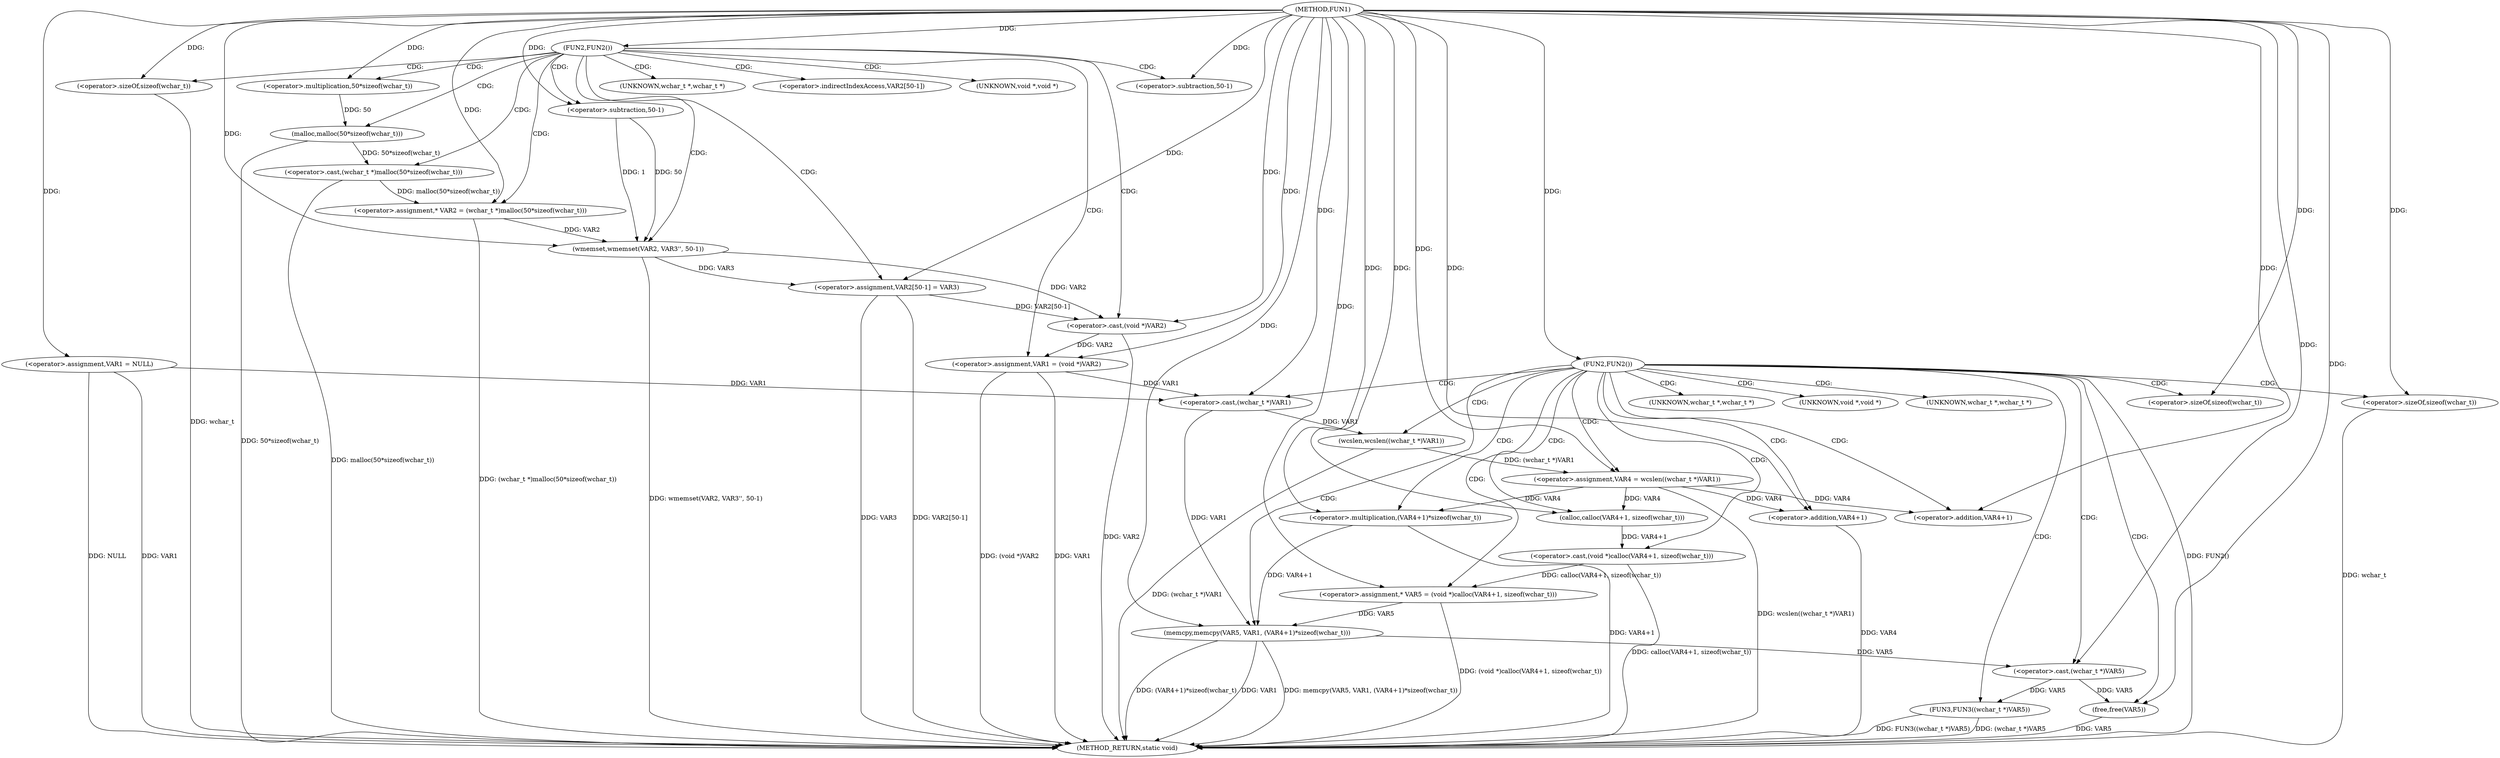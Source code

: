 digraph FUN1 {  
"1000100" [label = "(METHOD,FUN1)" ]
"1000175" [label = "(METHOD_RETURN,static void)" ]
"1000103" [label = "(<operator>.assignment,VAR1 = NULL)" ]
"1000107" [label = "(FUN2,FUN2())" ]
"1000111" [label = "(<operator>.assignment,* VAR2 = (wchar_t *)malloc(50*sizeof(wchar_t)))" ]
"1000113" [label = "(<operator>.cast,(wchar_t *)malloc(50*sizeof(wchar_t)))" ]
"1000115" [label = "(malloc,malloc(50*sizeof(wchar_t)))" ]
"1000116" [label = "(<operator>.multiplication,50*sizeof(wchar_t))" ]
"1000118" [label = "(<operator>.sizeOf,sizeof(wchar_t))" ]
"1000120" [label = "(wmemset,wmemset(VAR2, VAR3'', 50-1))" ]
"1000123" [label = "(<operator>.subtraction,50-1)" ]
"1000126" [label = "(<operator>.assignment,VAR2[50-1] = VAR3)" ]
"1000129" [label = "(<operator>.subtraction,50-1)" ]
"1000133" [label = "(<operator>.assignment,VAR1 = (void *)VAR2)" ]
"1000135" [label = "(<operator>.cast,(void *)VAR2)" ]
"1000139" [label = "(FUN2,FUN2())" ]
"1000143" [label = "(<operator>.assignment,VAR4 = wcslen((wchar_t *)VAR1))" ]
"1000145" [label = "(wcslen,wcslen((wchar_t *)VAR1))" ]
"1000146" [label = "(<operator>.cast,(wchar_t *)VAR1)" ]
"1000150" [label = "(<operator>.assignment,* VAR5 = (void *)calloc(VAR4+1, sizeof(wchar_t)))" ]
"1000152" [label = "(<operator>.cast,(void *)calloc(VAR4+1, sizeof(wchar_t)))" ]
"1000154" [label = "(calloc,calloc(VAR4+1, sizeof(wchar_t)))" ]
"1000155" [label = "(<operator>.addition,VAR4+1)" ]
"1000158" [label = "(<operator>.sizeOf,sizeof(wchar_t))" ]
"1000160" [label = "(memcpy,memcpy(VAR5, VAR1, (VAR4+1)*sizeof(wchar_t)))" ]
"1000163" [label = "(<operator>.multiplication,(VAR4+1)*sizeof(wchar_t))" ]
"1000164" [label = "(<operator>.addition,VAR4+1)" ]
"1000167" [label = "(<operator>.sizeOf,sizeof(wchar_t))" ]
"1000169" [label = "(FUN3,FUN3((wchar_t *)VAR5))" ]
"1000170" [label = "(<operator>.cast,(wchar_t *)VAR5)" ]
"1000173" [label = "(free,free(VAR5))" ]
"1000114" [label = "(UNKNOWN,wchar_t *,wchar_t *)" ]
"1000127" [label = "(<operator>.indirectIndexAccess,VAR2[50-1])" ]
"1000136" [label = "(UNKNOWN,void *,void *)" ]
"1000147" [label = "(UNKNOWN,wchar_t *,wchar_t *)" ]
"1000153" [label = "(UNKNOWN,void *,void *)" ]
"1000171" [label = "(UNKNOWN,wchar_t *,wchar_t *)" ]
  "1000169" -> "1000175"  [ label = "DDG: FUN3((wchar_t *)VAR5)"] 
  "1000103" -> "1000175"  [ label = "DDG: VAR1"] 
  "1000103" -> "1000175"  [ label = "DDG: NULL"] 
  "1000160" -> "1000175"  [ label = "DDG: memcpy(VAR5, VAR1, (VAR4+1)*sizeof(wchar_t))"] 
  "1000150" -> "1000175"  [ label = "DDG: (void *)calloc(VAR4+1, sizeof(wchar_t))"] 
  "1000113" -> "1000175"  [ label = "DDG: malloc(50*sizeof(wchar_t))"] 
  "1000126" -> "1000175"  [ label = "DDG: VAR2[50-1]"] 
  "1000152" -> "1000175"  [ label = "DDG: calloc(VAR4+1, sizeof(wchar_t))"] 
  "1000118" -> "1000175"  [ label = "DDG: wchar_t"] 
  "1000164" -> "1000175"  [ label = "DDG: VAR4"] 
  "1000167" -> "1000175"  [ label = "DDG: wchar_t"] 
  "1000163" -> "1000175"  [ label = "DDG: VAR4+1"] 
  "1000126" -> "1000175"  [ label = "DDG: VAR3"] 
  "1000139" -> "1000175"  [ label = "DDG: FUN2()"] 
  "1000133" -> "1000175"  [ label = "DDG: VAR1"] 
  "1000133" -> "1000175"  [ label = "DDG: (void *)VAR2"] 
  "1000111" -> "1000175"  [ label = "DDG: (wchar_t *)malloc(50*sizeof(wchar_t))"] 
  "1000120" -> "1000175"  [ label = "DDG: wmemset(VAR2, VAR3'', 50-1)"] 
  "1000143" -> "1000175"  [ label = "DDG: wcslen((wchar_t *)VAR1)"] 
  "1000169" -> "1000175"  [ label = "DDG: (wchar_t *)VAR5"] 
  "1000160" -> "1000175"  [ label = "DDG: (VAR4+1)*sizeof(wchar_t)"] 
  "1000160" -> "1000175"  [ label = "DDG: VAR1"] 
  "1000145" -> "1000175"  [ label = "DDG: (wchar_t *)VAR1"] 
  "1000115" -> "1000175"  [ label = "DDG: 50*sizeof(wchar_t)"] 
  "1000173" -> "1000175"  [ label = "DDG: VAR5"] 
  "1000135" -> "1000175"  [ label = "DDG: VAR2"] 
  "1000100" -> "1000103"  [ label = "DDG: "] 
  "1000100" -> "1000107"  [ label = "DDG: "] 
  "1000113" -> "1000111"  [ label = "DDG: malloc(50*sizeof(wchar_t))"] 
  "1000100" -> "1000111"  [ label = "DDG: "] 
  "1000115" -> "1000113"  [ label = "DDG: 50*sizeof(wchar_t)"] 
  "1000116" -> "1000115"  [ label = "DDG: 50"] 
  "1000100" -> "1000116"  [ label = "DDG: "] 
  "1000100" -> "1000118"  [ label = "DDG: "] 
  "1000111" -> "1000120"  [ label = "DDG: VAR2"] 
  "1000100" -> "1000120"  [ label = "DDG: "] 
  "1000123" -> "1000120"  [ label = "DDG: 50"] 
  "1000123" -> "1000120"  [ label = "DDG: 1"] 
  "1000100" -> "1000123"  [ label = "DDG: "] 
  "1000120" -> "1000126"  [ label = "DDG: VAR3"] 
  "1000100" -> "1000126"  [ label = "DDG: "] 
  "1000100" -> "1000129"  [ label = "DDG: "] 
  "1000135" -> "1000133"  [ label = "DDG: VAR2"] 
  "1000100" -> "1000133"  [ label = "DDG: "] 
  "1000120" -> "1000135"  [ label = "DDG: VAR2"] 
  "1000126" -> "1000135"  [ label = "DDG: VAR2[50-1]"] 
  "1000100" -> "1000135"  [ label = "DDG: "] 
  "1000100" -> "1000139"  [ label = "DDG: "] 
  "1000145" -> "1000143"  [ label = "DDG: (wchar_t *)VAR1"] 
  "1000100" -> "1000143"  [ label = "DDG: "] 
  "1000146" -> "1000145"  [ label = "DDG: VAR1"] 
  "1000103" -> "1000146"  [ label = "DDG: VAR1"] 
  "1000133" -> "1000146"  [ label = "DDG: VAR1"] 
  "1000100" -> "1000146"  [ label = "DDG: "] 
  "1000152" -> "1000150"  [ label = "DDG: calloc(VAR4+1, sizeof(wchar_t))"] 
  "1000100" -> "1000150"  [ label = "DDG: "] 
  "1000154" -> "1000152"  [ label = "DDG: VAR4+1"] 
  "1000143" -> "1000154"  [ label = "DDG: VAR4"] 
  "1000100" -> "1000154"  [ label = "DDG: "] 
  "1000143" -> "1000155"  [ label = "DDG: VAR4"] 
  "1000100" -> "1000155"  [ label = "DDG: "] 
  "1000100" -> "1000158"  [ label = "DDG: "] 
  "1000150" -> "1000160"  [ label = "DDG: VAR5"] 
  "1000100" -> "1000160"  [ label = "DDG: "] 
  "1000146" -> "1000160"  [ label = "DDG: VAR1"] 
  "1000163" -> "1000160"  [ label = "DDG: VAR4+1"] 
  "1000100" -> "1000163"  [ label = "DDG: "] 
  "1000143" -> "1000163"  [ label = "DDG: VAR4"] 
  "1000100" -> "1000164"  [ label = "DDG: "] 
  "1000143" -> "1000164"  [ label = "DDG: VAR4"] 
  "1000100" -> "1000167"  [ label = "DDG: "] 
  "1000170" -> "1000169"  [ label = "DDG: VAR5"] 
  "1000160" -> "1000170"  [ label = "DDG: VAR5"] 
  "1000100" -> "1000170"  [ label = "DDG: "] 
  "1000170" -> "1000173"  [ label = "DDG: VAR5"] 
  "1000100" -> "1000173"  [ label = "DDG: "] 
  "1000107" -> "1000127"  [ label = "CDG: "] 
  "1000107" -> "1000135"  [ label = "CDG: "] 
  "1000107" -> "1000114"  [ label = "CDG: "] 
  "1000107" -> "1000133"  [ label = "CDG: "] 
  "1000107" -> "1000136"  [ label = "CDG: "] 
  "1000107" -> "1000118"  [ label = "CDG: "] 
  "1000107" -> "1000116"  [ label = "CDG: "] 
  "1000107" -> "1000120"  [ label = "CDG: "] 
  "1000107" -> "1000113"  [ label = "CDG: "] 
  "1000107" -> "1000111"  [ label = "CDG: "] 
  "1000107" -> "1000126"  [ label = "CDG: "] 
  "1000107" -> "1000129"  [ label = "CDG: "] 
  "1000107" -> "1000123"  [ label = "CDG: "] 
  "1000107" -> "1000115"  [ label = "CDG: "] 
  "1000139" -> "1000153"  [ label = "CDG: "] 
  "1000139" -> "1000164"  [ label = "CDG: "] 
  "1000139" -> "1000152"  [ label = "CDG: "] 
  "1000139" -> "1000150"  [ label = "CDG: "] 
  "1000139" -> "1000169"  [ label = "CDG: "] 
  "1000139" -> "1000163"  [ label = "CDG: "] 
  "1000139" -> "1000143"  [ label = "CDG: "] 
  "1000139" -> "1000167"  [ label = "CDG: "] 
  "1000139" -> "1000173"  [ label = "CDG: "] 
  "1000139" -> "1000158"  [ label = "CDG: "] 
  "1000139" -> "1000155"  [ label = "CDG: "] 
  "1000139" -> "1000154"  [ label = "CDG: "] 
  "1000139" -> "1000147"  [ label = "CDG: "] 
  "1000139" -> "1000145"  [ label = "CDG: "] 
  "1000139" -> "1000160"  [ label = "CDG: "] 
  "1000139" -> "1000170"  [ label = "CDG: "] 
  "1000139" -> "1000171"  [ label = "CDG: "] 
  "1000139" -> "1000146"  [ label = "CDG: "] 
}
